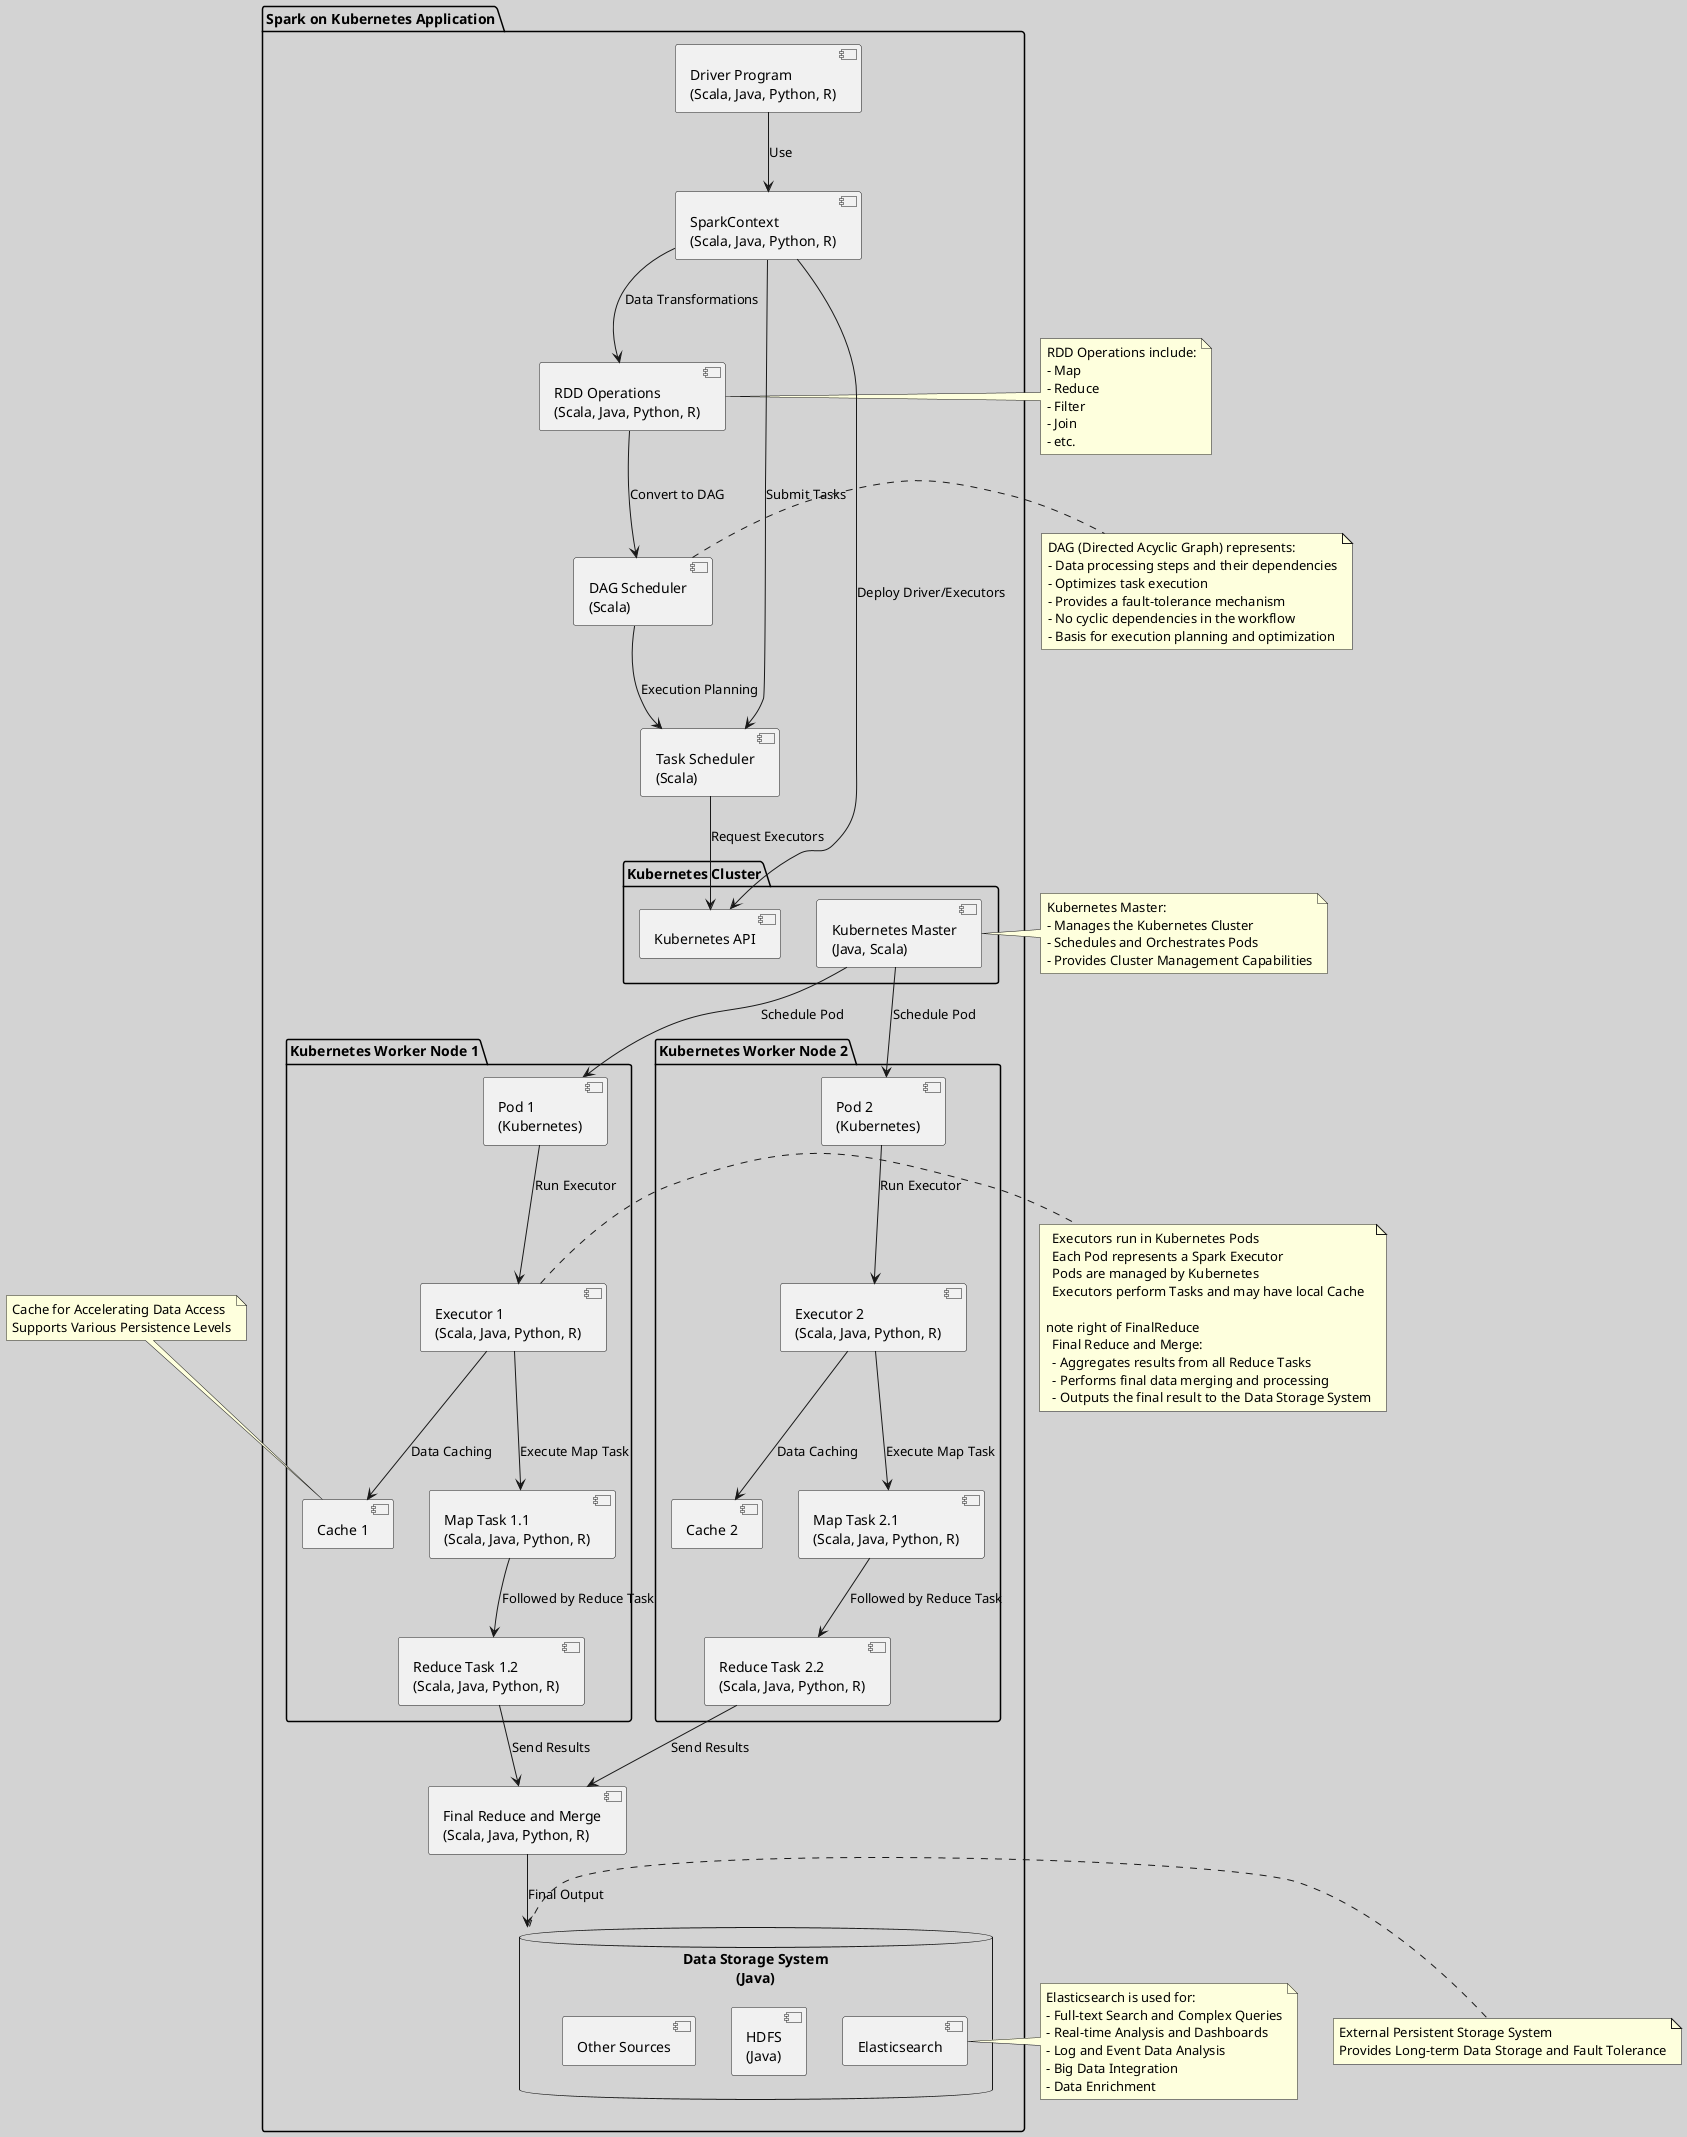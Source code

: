 @startuml
skinparam backgroundColor #D3D3D3

package "Spark on Kubernetes Application" {
    [Driver Program\n(Scala, Java, Python, R)] as Driver
        [SparkContext\n(Scala, Java, Python, R)] as SC
        [RDD Operations\n(Scala, Java, Python, R)] as RDDOps
        [DAG Scheduler\n(Scala)] as DAG
        [Task Scheduler\n(Scala)] as TS

    package "Kubernetes Cluster" {
        [Kubernetes Master\n(Java, Scala)] as K8sMaster
        [Kubernetes API] as K8sAPI
    }

    package "Kubernetes Worker Node 1" {
        [Pod 1\n(Kubernetes)] as Pod1
        [Executor 1\n(Scala, Java, Python, R)] as E1
        [Cache 1] as C1
        [Map Task 1.1\n(Scala, Java, Python, R)] as MT11
        [Reduce Task 1.2\n(Scala, Java, Python, R)] as RT12
    }

    package "Kubernetes Worker Node 2" {
        [Pod 2\n(Kubernetes)] as Pod2
        [Executor 2\n(Scala, Java, Python, R)] as E2
        [Cache 2] as C2
        [Map Task 2.1\n(Scala, Java, Python, R)] as MT21
        [Reduce Task 2.2\n(Scala, Java, Python, R)] as RT22
    }

    [Final Reduce and Merge\n(Scala, Java, Python, R)] as FinalReduce

    database "Data Storage System\n(Java)" as Storage {
        [HDFS\n(Java)]
        [Elasticsearch]
        [Other Sources] as Others
    }
}

Driver --> SC : Use
SC --> RDDOps : Data Transformations
RDDOps --> DAG : Convert to DAG
SC --> TS : Submit Tasks
SC --> K8sAPI : Deploy Driver/Executors
DAG --> TS : Execution Planning
TS --> K8sAPI : Request Executors
K8sMaster --> Pod1 : Schedule Pod
K8sMaster --> Pod2 : Schedule Pod
Pod1 --> E1 : Run Executor
E1 --> C1 : Data Caching
E1 --> MT11 : Execute Map Task
MT11 --> RT12 : Followed by Reduce Task
Pod2 --> E2 : Run Executor
E2 --> C2 : Data Caching
E2 --> MT21 : Execute Map Task
MT21 --> RT22 : Followed by Reduce Task
RT12 --> FinalReduce : Send Results
RT22 --> FinalReduce : Send Results
FinalReduce --> Storage : Final Output

note right of RDDOps
  RDD Operations include:
  - Map
  - Reduce
  - Filter
  - Join
  - etc.
end note

note right of DAG
  DAG (Directed Acyclic Graph) represents:
  - Data processing steps and their dependencies
  - Optimizes task execution
  - Provides a fault-tolerance mechanism
  - No cyclic dependencies in the workflow
  - Basis for execution planning and optimization
end note

note right of Elasticsearch
  Elasticsearch is used for:
  - Full-text Search and Complex Queries
  - Real-time Analysis and Dashboards
  - Log and Event Data Analysis
  - Big Data Integration
  - Data Enrichment
end note

note top of C1
  Cache for Accelerating Data Access
  Supports Various Persistence Levels
end note

note right of Storage
  External Persistent Storage System
  Provides Long-term Data Storage and Fault Tolerance
end note

note right of K8sMaster
  Kubernetes Master:
  - Manages the Kubernetes Cluster
  - Schedules and Orchestrates Pods
  - Provides Cluster Management Capabilities
end note

note right of E1
  Executors run in Kubernetes Pods
  Each Pod represents a Spark Executor
  Pods are managed by Kubernetes
  Executors perform Tasks and may have local Cache

note right of FinalReduce
  Final Reduce and Merge:
  - Aggregates results from all Reduce Tasks
  - Performs final data merging and processing
  - Outputs the final result to the Data Storage System
end note

@enduml
